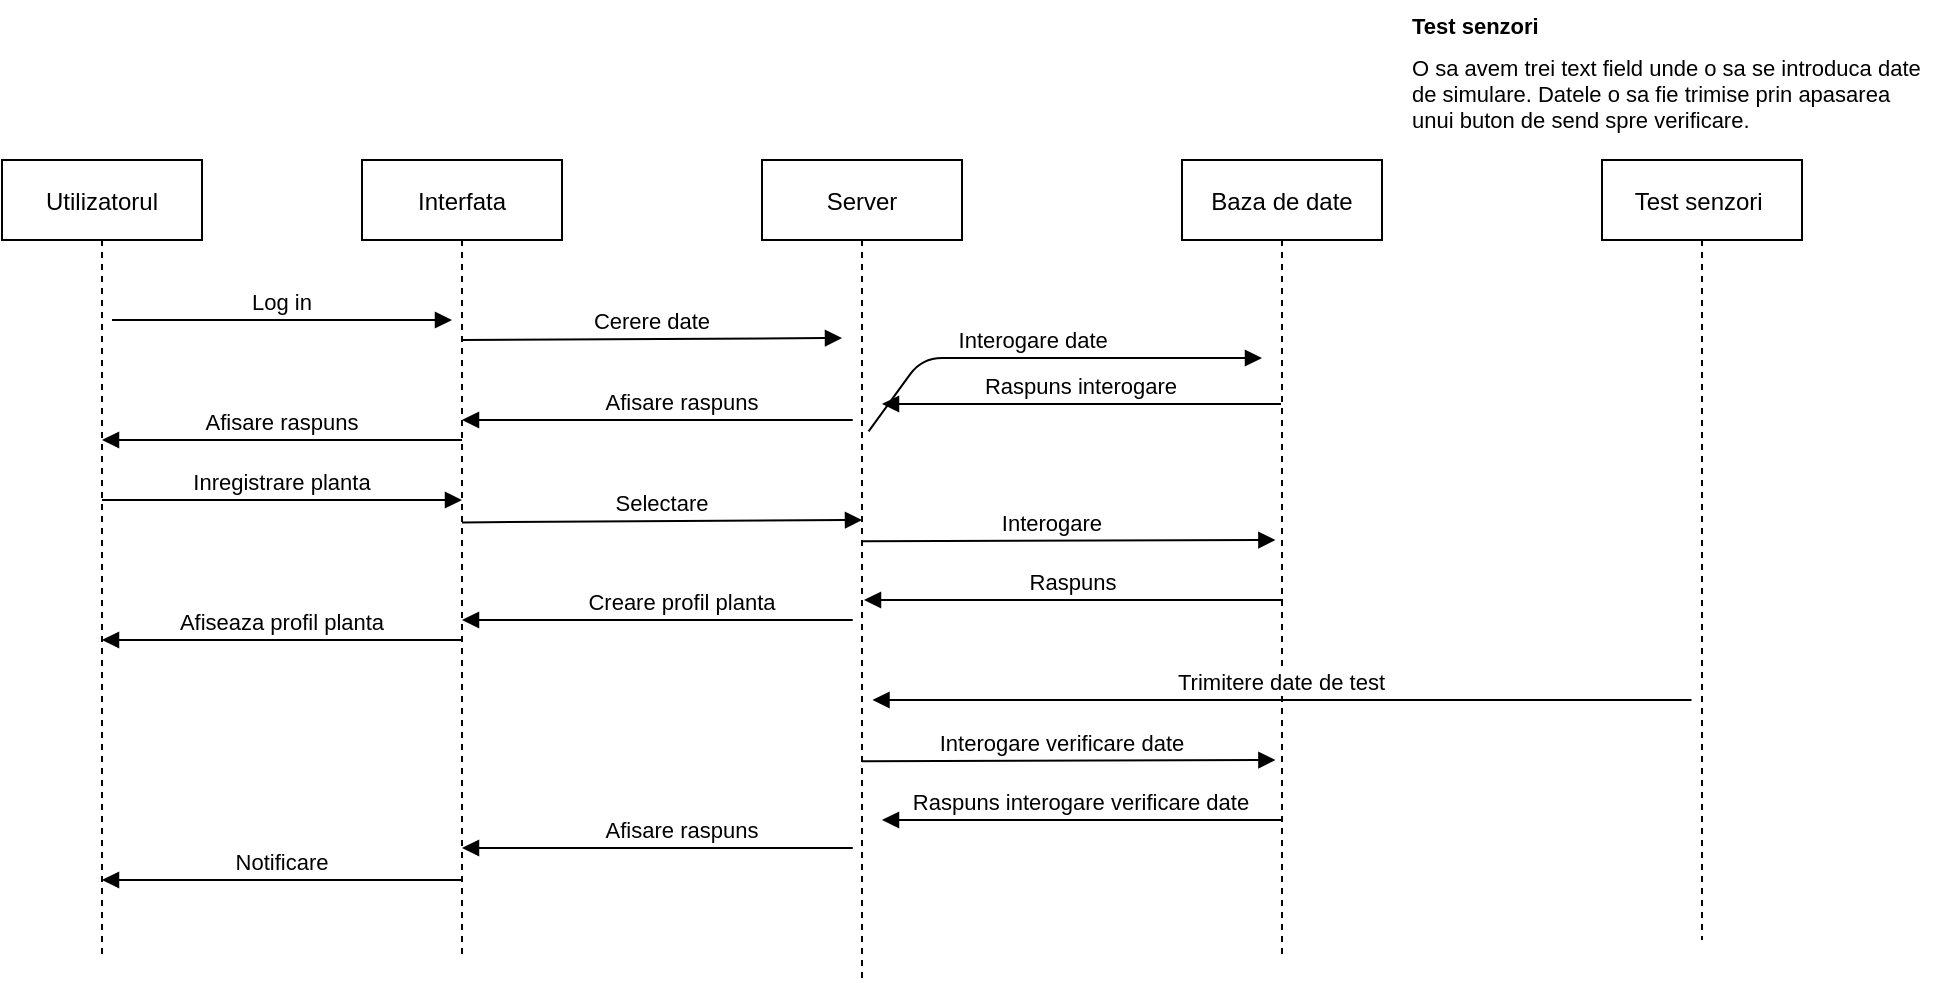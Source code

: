 <mxfile version="14.7.3" type="github"><diagram id="kgpKYQtTHZ0yAKxKKP6v" name="Page-1"><mxGraphModel dx="782" dy="379" grid="1" gridSize="10" guides="1" tooltips="1" connect="1" arrows="1" fold="1" page="1" pageScale="1" pageWidth="1100" pageHeight="850" math="0" shadow="0"><root><mxCell id="0"/><mxCell id="1" parent="0"/><mxCell id="3nuBFxr9cyL0pnOWT2aG-1" value="Utilizatorul" style="shape=umlLifeline;perimeter=lifelinePerimeter;container=1;collapsible=0;recursiveResize=0;rounded=0;shadow=0;strokeWidth=1;" parent="1" vertex="1"><mxGeometry x="120" y="80" width="100" height="400" as="geometry"/></mxCell><mxCell id="3nuBFxr9cyL0pnOWT2aG-5" value="Interfata" style="shape=umlLifeline;perimeter=lifelinePerimeter;container=1;collapsible=0;recursiveResize=0;rounded=0;shadow=0;strokeWidth=1;" parent="1" vertex="1"><mxGeometry x="300" y="80" width="100" height="400" as="geometry"/></mxCell><mxCell id="3nuBFxr9cyL0pnOWT2aG-8" value="Log in" style="verticalAlign=bottom;endArrow=block;entryX=0;entryY=0;shadow=0;strokeWidth=1;" parent="1" edge="1"><mxGeometry relative="1" as="geometry"><mxPoint x="175" y="160.0" as="sourcePoint"/><mxPoint x="345" y="160.0" as="targetPoint"/></mxGeometry></mxCell><mxCell id="3nuBFxr9cyL0pnOWT2aG-9" value="Raspuns interogare" style="verticalAlign=bottom;endArrow=block;shadow=0;strokeWidth=1;" parent="1" source="Fi6AjcQhr0m_i72QypPf-111" edge="1"><mxGeometry relative="1" as="geometry"><mxPoint x="345" y="200" as="sourcePoint"/><mxPoint x="560" y="202" as="targetPoint"/></mxGeometry></mxCell><mxCell id="Fi6AjcQhr0m_i72QypPf-5" value="Server" style="shape=umlLifeline;perimeter=lifelinePerimeter;container=1;collapsible=0;recursiveResize=0;rounded=0;shadow=0;strokeWidth=1;" vertex="1" parent="1"><mxGeometry x="500" y="80" width="100" height="410" as="geometry"/></mxCell><mxCell id="Fi6AjcQhr0m_i72QypPf-111" value="Baza de date" style="shape=umlLifeline;perimeter=lifelinePerimeter;container=1;collapsible=0;recursiveResize=0;rounded=0;shadow=0;strokeWidth=1;" vertex="1" parent="1"><mxGeometry x="710" y="80" width="100" height="400" as="geometry"/></mxCell><mxCell id="Fi6AjcQhr0m_i72QypPf-112" value="Test senzori " style="shape=umlLifeline;perimeter=lifelinePerimeter;container=1;collapsible=0;recursiveResize=0;rounded=0;shadow=0;strokeWidth=1;" vertex="1" parent="1"><mxGeometry x="920" y="80" width="100" height="390" as="geometry"/></mxCell><mxCell id="Fi6AjcQhr0m_i72QypPf-114" value="Cerere date" style="verticalAlign=bottom;endArrow=block;shadow=0;strokeWidth=1;" edge="1" parent="1"><mxGeometry relative="1" as="geometry"><mxPoint x="350" y="170.0" as="sourcePoint"/><mxPoint x="540" y="169" as="targetPoint"/></mxGeometry></mxCell><mxCell id="Fi6AjcQhr0m_i72QypPf-115" value="Interogare date" style="verticalAlign=bottom;endArrow=block;shadow=0;strokeWidth=1;exitX=0.533;exitY=0.331;exitDx=0;exitDy=0;exitPerimeter=0;" edge="1" parent="1" source="Fi6AjcQhr0m_i72QypPf-5"><mxGeometry x="-0.064" relative="1" as="geometry"><mxPoint x="560" y="180.0" as="sourcePoint"/><mxPoint x="750" y="179" as="targetPoint"/><Array as="points"><mxPoint x="580" y="179"/></Array><mxPoint as="offset"/></mxGeometry></mxCell><mxCell id="Fi6AjcQhr0m_i72QypPf-116" value="Afisare raspuns" style="verticalAlign=bottom;endArrow=block;shadow=0;strokeWidth=1;" edge="1" parent="1"><mxGeometry x="0.241" relative="1" as="geometry"><mxPoint x="460" y="210" as="sourcePoint"/><mxPoint x="350" y="210" as="targetPoint"/><Array as="points"><mxPoint x="550" y="210"/><mxPoint x="460" y="210"/><mxPoint x="380" y="210"/><mxPoint x="350" y="210"/></Array><mxPoint as="offset"/></mxGeometry></mxCell><mxCell id="Fi6AjcQhr0m_i72QypPf-119" value="Afisare raspuns" style="verticalAlign=bottom;endArrow=block;shadow=0;strokeWidth=1;" edge="1" parent="1"><mxGeometry relative="1" as="geometry"><mxPoint x="350" y="220" as="sourcePoint"/><mxPoint x="170" y="220" as="targetPoint"/></mxGeometry></mxCell><mxCell id="Fi6AjcQhr0m_i72QypPf-120" value="Inregistrare planta" style="verticalAlign=bottom;endArrow=block;shadow=0;strokeWidth=1;" edge="1" parent="1"><mxGeometry relative="1" as="geometry"><mxPoint x="170" y="250.0" as="sourcePoint"/><mxPoint x="350" y="250" as="targetPoint"/></mxGeometry></mxCell><mxCell id="Fi6AjcQhr0m_i72QypPf-121" value="Selectare" style="verticalAlign=bottom;endArrow=block;shadow=0;strokeWidth=1;entryX=0.5;entryY=0.296;entryDx=0;entryDy=0;entryPerimeter=0;" edge="1" parent="1"><mxGeometry relative="1" as="geometry"><mxPoint x="350" y="261.2" as="sourcePoint"/><mxPoint x="550" y="260.0" as="targetPoint"/></mxGeometry></mxCell><mxCell id="Fi6AjcQhr0m_i72QypPf-122" value="Interogare " style="verticalAlign=bottom;endArrow=block;shadow=0;strokeWidth=1;entryX=0.5;entryY=0.329;entryDx=0;entryDy=0;entryPerimeter=0;exitX=0.533;exitY=0.331;exitDx=0;exitDy=0;exitPerimeter=0;" edge="1" parent="1"><mxGeometry x="-0.064" relative="1" as="geometry"><mxPoint x="550" y="270.6" as="sourcePoint"/><mxPoint x="756.7" y="270.0" as="targetPoint"/><mxPoint as="offset"/></mxGeometry></mxCell><mxCell id="Fi6AjcQhr0m_i72QypPf-123" value="Raspuns" style="verticalAlign=bottom;endArrow=block;shadow=0;strokeWidth=1;" edge="1" parent="1"><mxGeometry relative="1" as="geometry"><mxPoint x="760.5" y="300" as="sourcePoint"/><mxPoint x="551" y="300" as="targetPoint"/></mxGeometry></mxCell><mxCell id="Fi6AjcQhr0m_i72QypPf-124" value="Creare profil planta" style="verticalAlign=bottom;endArrow=block;shadow=0;strokeWidth=1;" edge="1" parent="1"><mxGeometry x="0.241" relative="1" as="geometry"><mxPoint x="460" y="310" as="sourcePoint"/><mxPoint x="350" y="310" as="targetPoint"/><Array as="points"><mxPoint x="550" y="310"/><mxPoint x="460" y="310"/><mxPoint x="380" y="310"/><mxPoint x="350" y="310"/></Array><mxPoint as="offset"/></mxGeometry></mxCell><mxCell id="Fi6AjcQhr0m_i72QypPf-125" value="Afiseaza profil planta" style="verticalAlign=bottom;endArrow=block;shadow=0;strokeWidth=1;" edge="1" parent="1"><mxGeometry relative="1" as="geometry"><mxPoint x="350" y="320" as="sourcePoint"/><mxPoint x="170" y="320" as="targetPoint"/></mxGeometry></mxCell><mxCell id="Fi6AjcQhr0m_i72QypPf-126" value="Trimitere date de test" style="verticalAlign=bottom;endArrow=block;shadow=0;strokeWidth=1;" edge="1" parent="1"><mxGeometry relative="1" as="geometry"><mxPoint x="964.75" y="350" as="sourcePoint"/><mxPoint x="555.25" y="350" as="targetPoint"/></mxGeometry></mxCell><mxCell id="Fi6AjcQhr0m_i72QypPf-127" value="Interogare verificare date" style="verticalAlign=bottom;endArrow=block;shadow=0;strokeWidth=1;entryX=0.5;entryY=0.329;entryDx=0;entryDy=0;entryPerimeter=0;exitX=0.533;exitY=0.331;exitDx=0;exitDy=0;exitPerimeter=0;" edge="1" parent="1"><mxGeometry x="-0.032" relative="1" as="geometry"><mxPoint x="550" y="380.6" as="sourcePoint"/><mxPoint x="756.7" y="380" as="targetPoint"/><mxPoint as="offset"/></mxGeometry></mxCell><mxCell id="Fi6AjcQhr0m_i72QypPf-128" value="Raspuns interogare verificare date" style="verticalAlign=bottom;endArrow=block;shadow=0;strokeWidth=1;" edge="1" parent="1"><mxGeometry relative="1" as="geometry"><mxPoint x="759.5" y="410" as="sourcePoint"/><mxPoint x="560" y="410" as="targetPoint"/></mxGeometry></mxCell><mxCell id="Fi6AjcQhr0m_i72QypPf-129" value="Afisare raspuns" style="verticalAlign=bottom;endArrow=block;shadow=0;strokeWidth=1;" edge="1" parent="1"><mxGeometry x="0.241" relative="1" as="geometry"><mxPoint x="460" y="424" as="sourcePoint"/><mxPoint x="350" y="424" as="targetPoint"/><Array as="points"><mxPoint x="550" y="424"/><mxPoint x="460" y="424"/><mxPoint x="380" y="424"/><mxPoint x="350" y="424"/></Array><mxPoint as="offset"/></mxGeometry></mxCell><mxCell id="Fi6AjcQhr0m_i72QypPf-130" value="Notificare" style="verticalAlign=bottom;endArrow=block;shadow=0;strokeWidth=1;" edge="1" parent="1"><mxGeometry relative="1" as="geometry"><mxPoint x="350" y="440" as="sourcePoint"/><mxPoint x="170" y="440" as="targetPoint"/></mxGeometry></mxCell><mxCell id="Fi6AjcQhr0m_i72QypPf-132" value="&lt;h1 style=&quot;font-size: 11px&quot;&gt;Test senzori&lt;/h1&gt;&lt;div style=&quot;font-size: 11px&quot;&gt;O sa avem trei text field unde o sa se introduca date de simulare. Datele o sa fie trimise prin apasarea unui buton de send spre verificare.&lt;/div&gt;" style="text;html=1;strokeColor=none;fillColor=none;spacing=5;spacingTop=-20;whiteSpace=wrap;overflow=hidden;rounded=0;fontSize=11;" vertex="1" parent="1"><mxGeometry x="820" y="10" width="270" height="60" as="geometry"/></mxCell></root></mxGraphModel></diagram></mxfile>